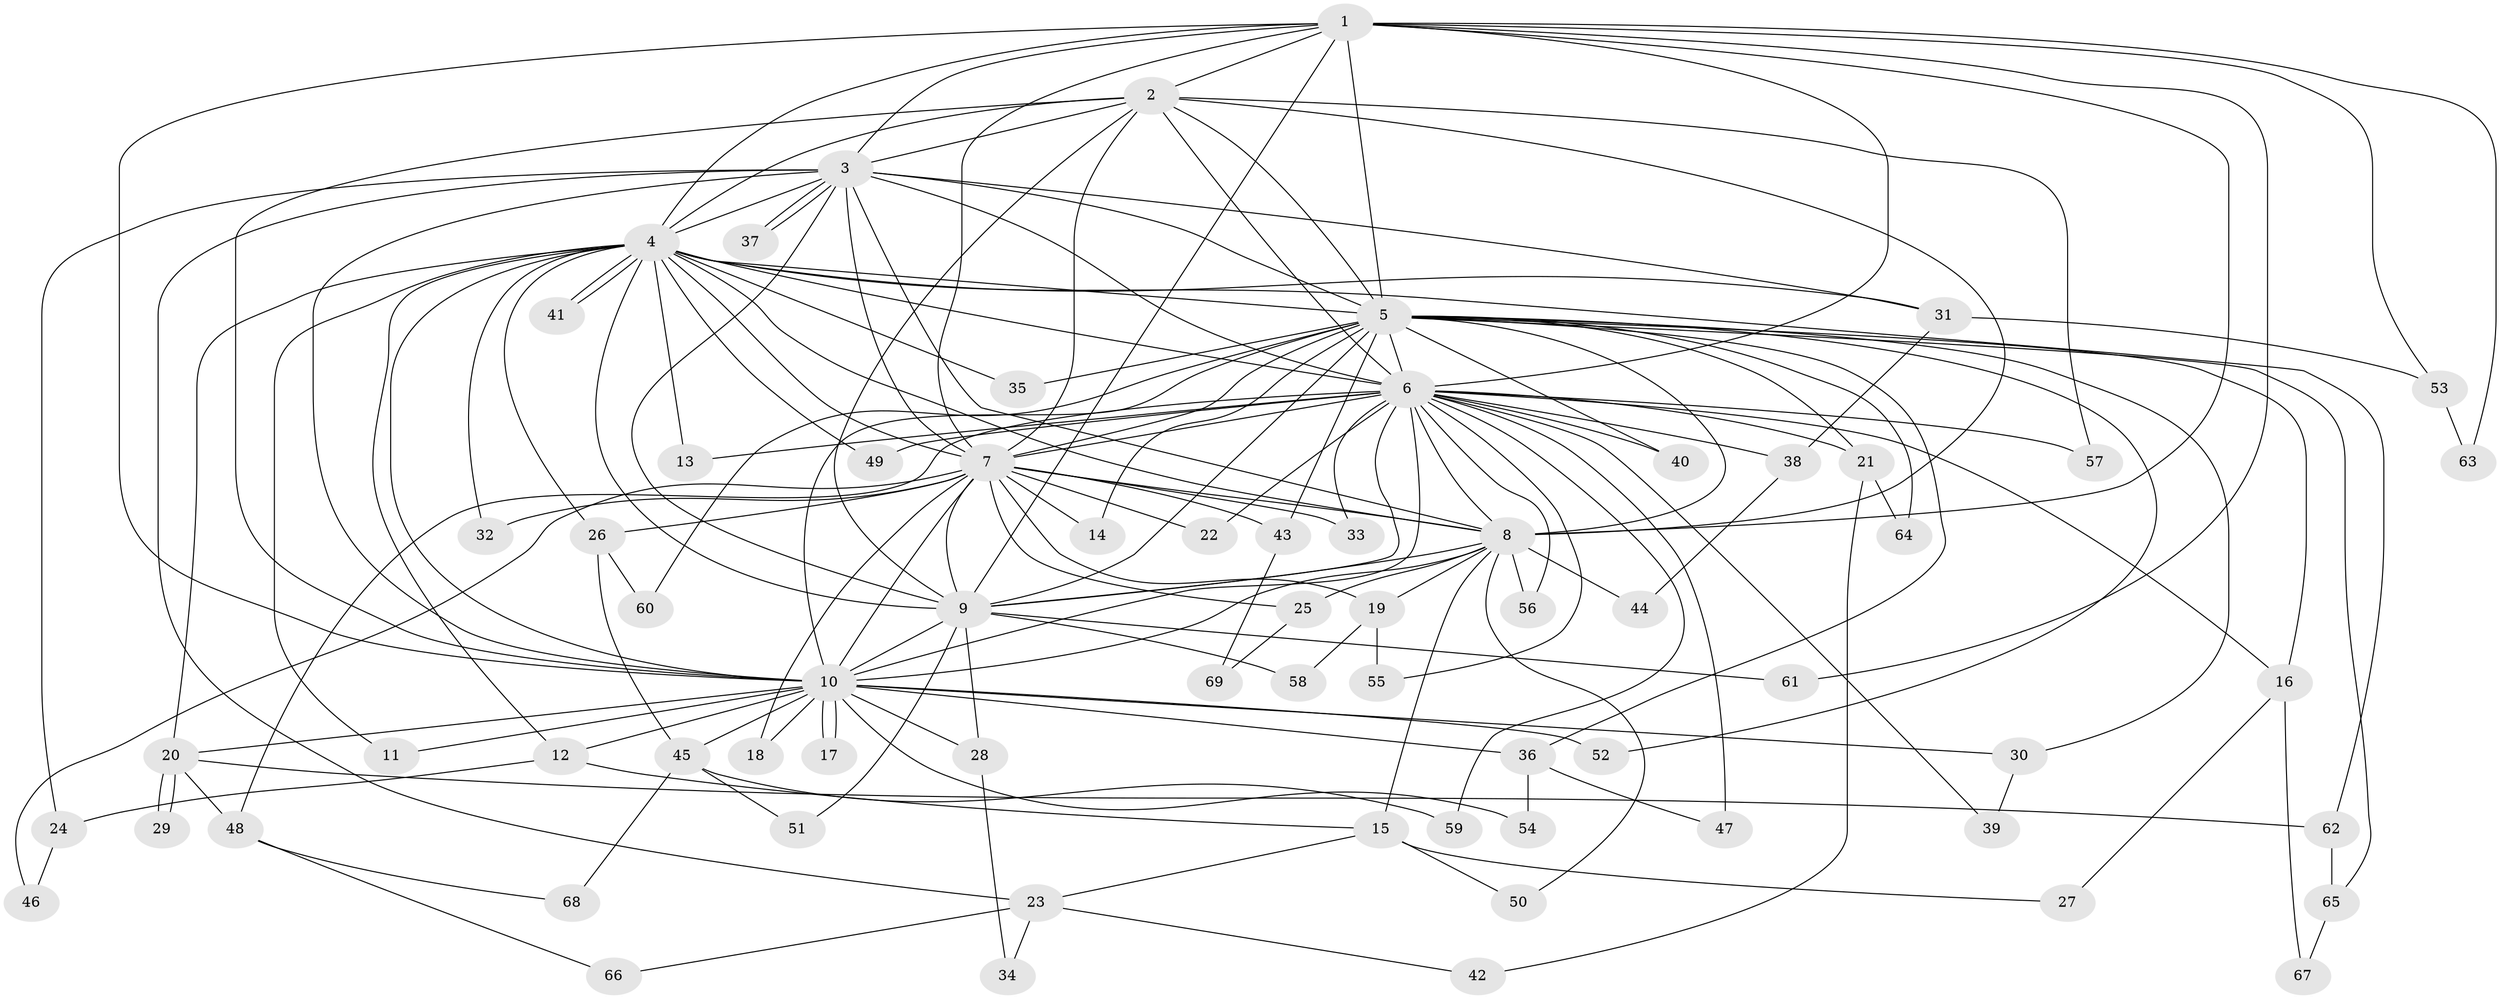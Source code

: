 // coarse degree distribution, {11: 0.046511627906976744, 18: 0.023255813953488372, 16: 0.046511627906976744, 15: 0.023255813953488372, 14: 0.023255813953488372, 12: 0.023255813953488372, 2: 0.3953488372093023, 5: 0.046511627906976744, 4: 0.13953488372093023, 1: 0.09302325581395349, 6: 0.023255813953488372, 3: 0.09302325581395349, 7: 0.023255813953488372}
// Generated by graph-tools (version 1.1) at 2025/49/03/04/25 22:49:27]
// undirected, 69 vertices, 163 edges
graph export_dot {
  node [color=gray90,style=filled];
  1;
  2;
  3;
  4;
  5;
  6;
  7;
  8;
  9;
  10;
  11;
  12;
  13;
  14;
  15;
  16;
  17;
  18;
  19;
  20;
  21;
  22;
  23;
  24;
  25;
  26;
  27;
  28;
  29;
  30;
  31;
  32;
  33;
  34;
  35;
  36;
  37;
  38;
  39;
  40;
  41;
  42;
  43;
  44;
  45;
  46;
  47;
  48;
  49;
  50;
  51;
  52;
  53;
  54;
  55;
  56;
  57;
  58;
  59;
  60;
  61;
  62;
  63;
  64;
  65;
  66;
  67;
  68;
  69;
  1 -- 2;
  1 -- 3;
  1 -- 4;
  1 -- 5;
  1 -- 6;
  1 -- 7;
  1 -- 8;
  1 -- 9;
  1 -- 10;
  1 -- 53;
  1 -- 61;
  1 -- 63;
  2 -- 3;
  2 -- 4;
  2 -- 5;
  2 -- 6;
  2 -- 7;
  2 -- 8;
  2 -- 9;
  2 -- 10;
  2 -- 57;
  3 -- 4;
  3 -- 5;
  3 -- 6;
  3 -- 7;
  3 -- 8;
  3 -- 9;
  3 -- 10;
  3 -- 23;
  3 -- 24;
  3 -- 31;
  3 -- 37;
  3 -- 37;
  4 -- 5;
  4 -- 6;
  4 -- 7;
  4 -- 8;
  4 -- 9;
  4 -- 10;
  4 -- 11;
  4 -- 12;
  4 -- 13;
  4 -- 20;
  4 -- 26;
  4 -- 31;
  4 -- 32;
  4 -- 35;
  4 -- 41;
  4 -- 41;
  4 -- 49;
  4 -- 62;
  5 -- 6;
  5 -- 7;
  5 -- 8;
  5 -- 9;
  5 -- 10;
  5 -- 14;
  5 -- 16;
  5 -- 21;
  5 -- 30;
  5 -- 35;
  5 -- 36;
  5 -- 40;
  5 -- 43;
  5 -- 52;
  5 -- 60;
  5 -- 64;
  5 -- 65;
  6 -- 7;
  6 -- 8;
  6 -- 9;
  6 -- 10;
  6 -- 13;
  6 -- 16;
  6 -- 21;
  6 -- 22;
  6 -- 33;
  6 -- 38;
  6 -- 39;
  6 -- 40;
  6 -- 47;
  6 -- 48;
  6 -- 49;
  6 -- 55;
  6 -- 56;
  6 -- 57;
  6 -- 59;
  7 -- 8;
  7 -- 9;
  7 -- 10;
  7 -- 14;
  7 -- 18;
  7 -- 19;
  7 -- 22;
  7 -- 25;
  7 -- 26;
  7 -- 32;
  7 -- 33;
  7 -- 43;
  7 -- 46;
  8 -- 9;
  8 -- 10;
  8 -- 15;
  8 -- 19;
  8 -- 25;
  8 -- 44;
  8 -- 50;
  8 -- 56;
  9 -- 10;
  9 -- 28;
  9 -- 51;
  9 -- 58;
  9 -- 61;
  10 -- 11;
  10 -- 12;
  10 -- 17;
  10 -- 17;
  10 -- 18;
  10 -- 20;
  10 -- 28;
  10 -- 30;
  10 -- 36;
  10 -- 45;
  10 -- 52;
  10 -- 54;
  12 -- 15;
  12 -- 24;
  15 -- 23;
  15 -- 27;
  15 -- 50;
  16 -- 27;
  16 -- 67;
  19 -- 55;
  19 -- 58;
  20 -- 29;
  20 -- 29;
  20 -- 48;
  20 -- 62;
  21 -- 42;
  21 -- 64;
  23 -- 34;
  23 -- 42;
  23 -- 66;
  24 -- 46;
  25 -- 69;
  26 -- 45;
  26 -- 60;
  28 -- 34;
  30 -- 39;
  31 -- 38;
  31 -- 53;
  36 -- 47;
  36 -- 54;
  38 -- 44;
  43 -- 69;
  45 -- 51;
  45 -- 59;
  45 -- 68;
  48 -- 66;
  48 -- 68;
  53 -- 63;
  62 -- 65;
  65 -- 67;
}
